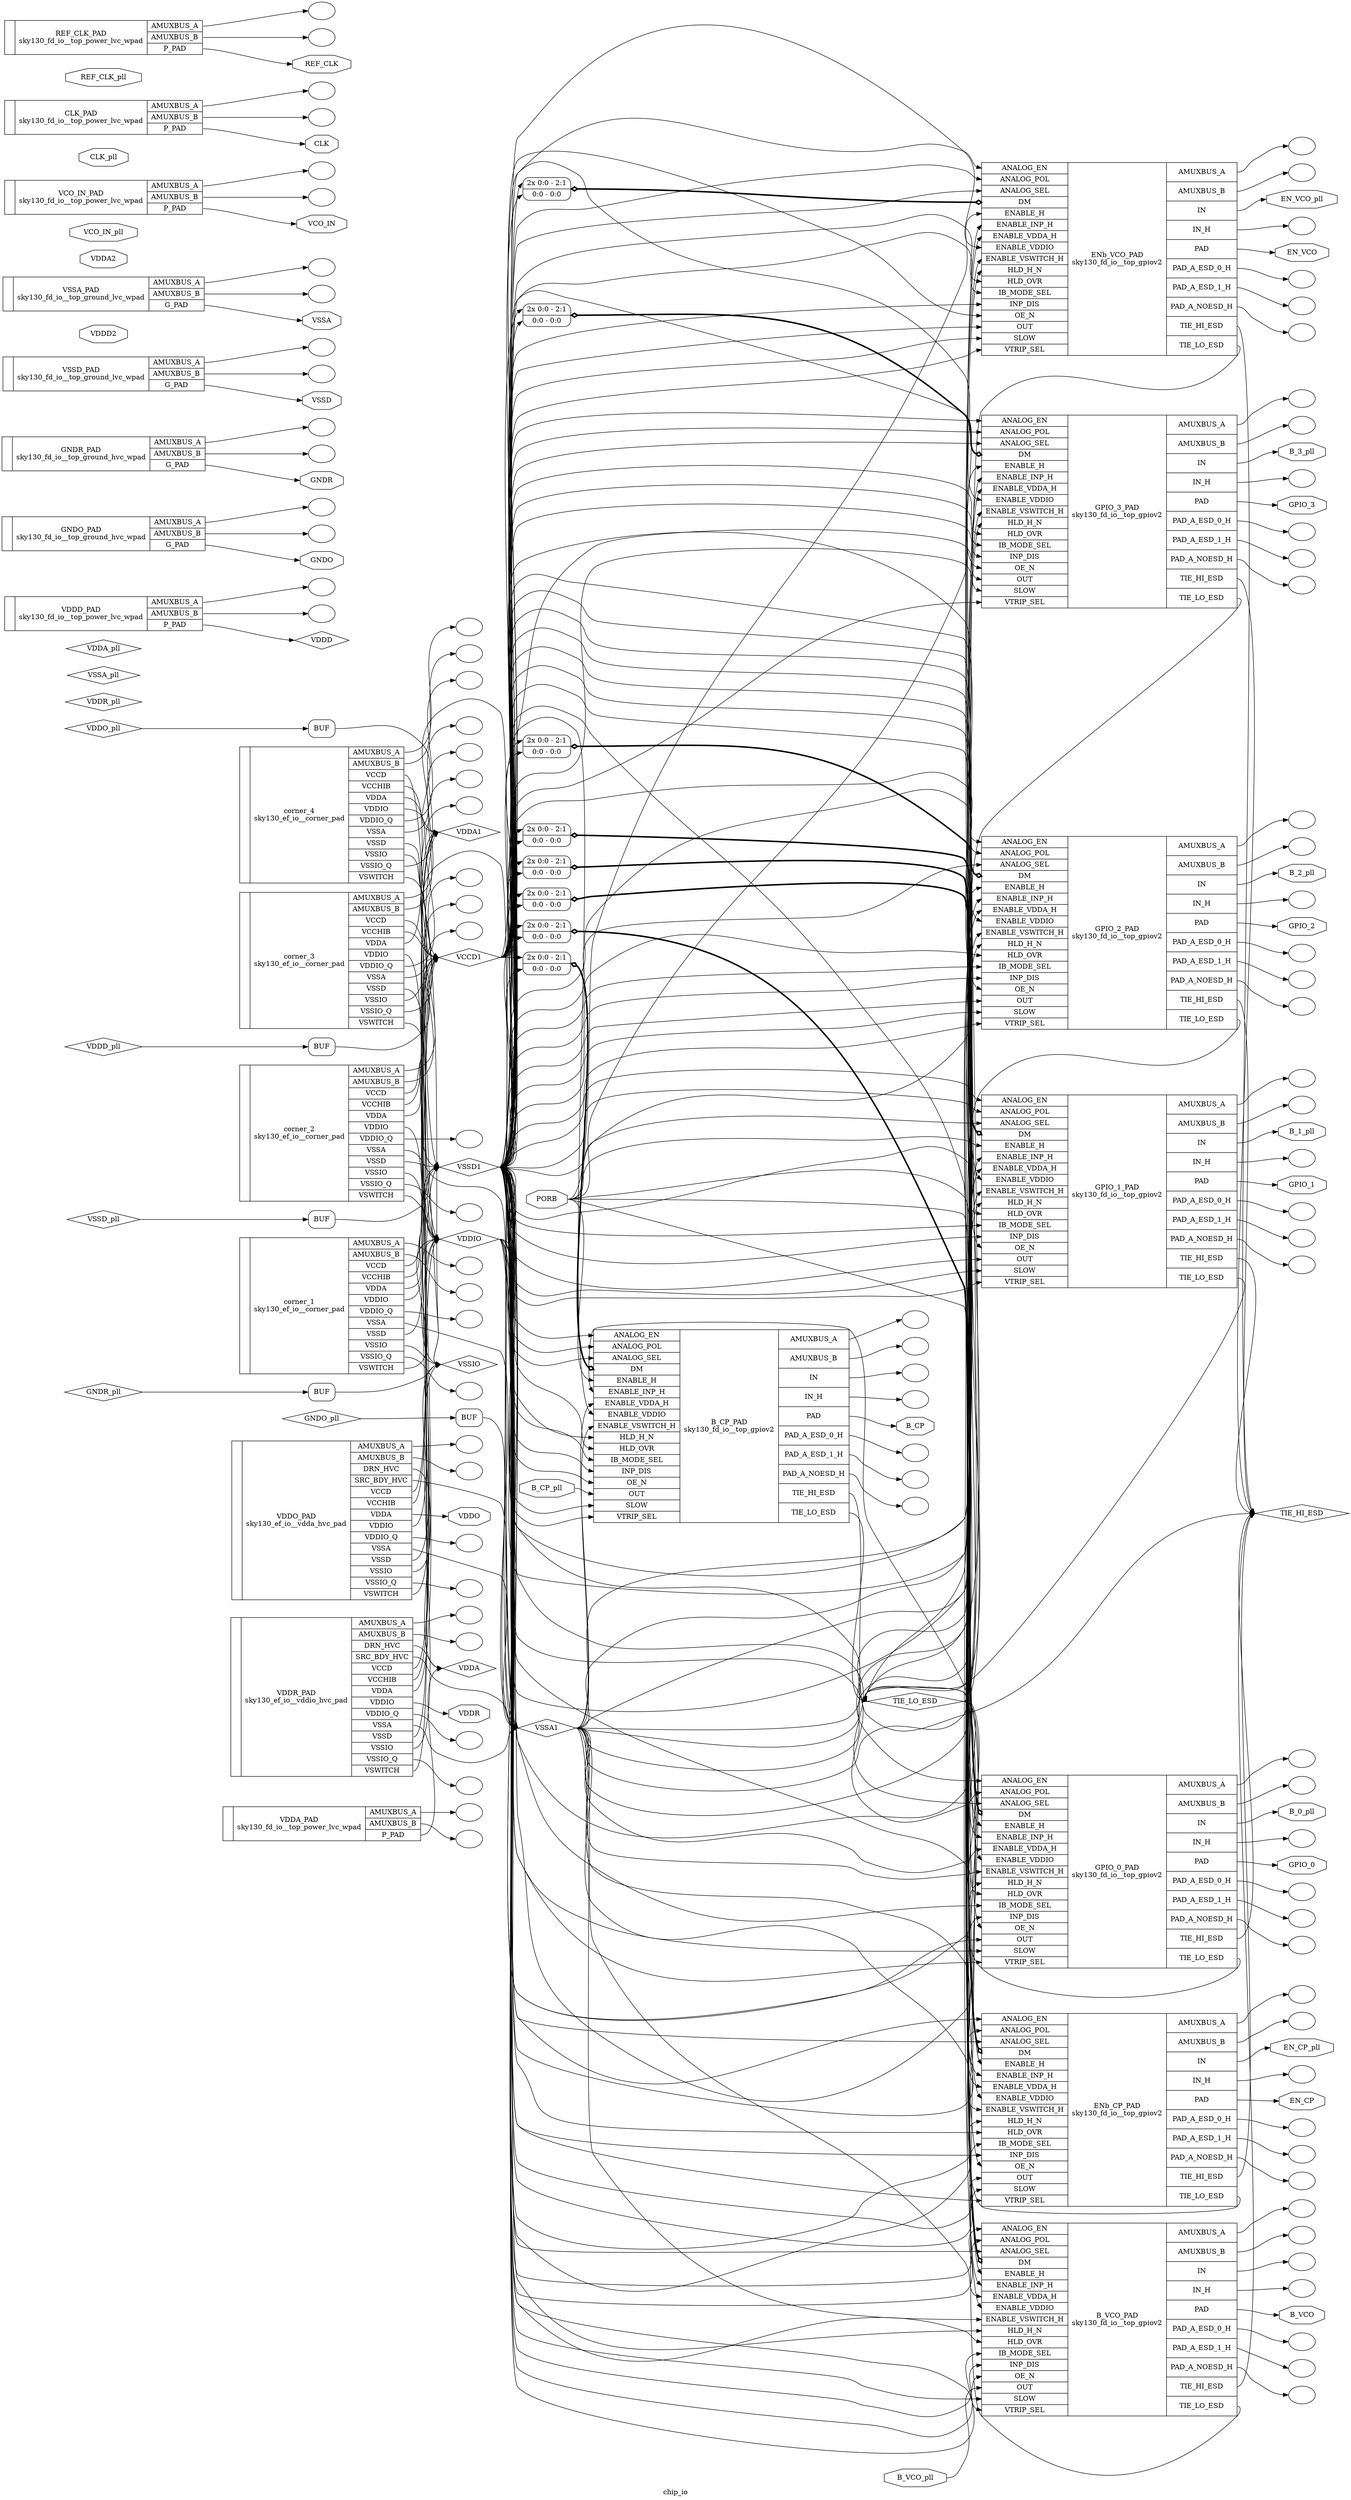 digraph "chip_io" {
label="chip_io";
rankdir="LR";
remincross=true;
n1 [ shape=diamond, label="GNDO_pll", color="black", fontcolor="black" ];
n2 [ shape=diamond, label="VDDO_pll", color="black", fontcolor="black" ];
n3 [ shape=diamond, label="GNDR_pll", color="black", fontcolor="black" ];
n4 [ shape=diamond, label="VDDR_pll", color="black", fontcolor="black" ];
n5 [ shape=diamond, label="VDDD_pll", color="black", fontcolor="black" ];
n6 [ shape=diamond, label="VSSD_pll", color="black", fontcolor="black" ];
n7 [ shape=diamond, label="VSSA_pll", color="black", fontcolor="black" ];
n8 [ shape=diamond, label="VDDA_pll", color="black", fontcolor="black" ];
n9 [ shape=diamond, label="VSSD1", color="black", fontcolor="black" ];
n10 [ shape=diamond, label="VCCD1", color="black", fontcolor="black" ];
n11 [ shape=diamond, label="VSSA1", color="black", fontcolor="black" ];
n12 [ shape=diamond, label="VDDA1", color="black", fontcolor="black" ];
n13 [ shape=diamond, label="VSSIO", color="black", fontcolor="black" ];
n14 [ shape=diamond, label="VDDIO", color="black", fontcolor="black" ];
n15 [ shape=diamond, label="VDDD", color="black", fontcolor="black" ];
n16 [ shape=diamond, label="VDDA", color="black", fontcolor="black" ];
n17 [ shape=diamond, label="TIE_LO_ESD", color="black", fontcolor="black" ];
n18 [ shape=diamond, label="TIE_HI_ESD", color="black", fontcolor="black" ];
n19 [ shape=octagon, label="PORB", color="black", fontcolor="black" ];
n20 [ shape=octagon, label="GNDO", color="black", fontcolor="black" ];
n21 [ shape=octagon, label="VDDO", color="black", fontcolor="black" ];
n22 [ shape=octagon, label="GNDR", color="black", fontcolor="black" ];
n23 [ shape=octagon, label="VDDR", color="black", fontcolor="black" ];
n24 [ shape=octagon, label="VSSD", color="black", fontcolor="black" ];
n25 [ shape=octagon, label="VDDD2", color="black", fontcolor="black" ];
n26 [ shape=octagon, label="VSSA", color="black", fontcolor="black" ];
n27 [ shape=octagon, label="VDDA2", color="black", fontcolor="black" ];
n28 [ shape=octagon, label="B_VCO_pll", color="black", fontcolor="black" ];
n29 [ shape=octagon, label="B_VCO", color="black", fontcolor="black" ];
n30 [ shape=octagon, label="B_CP_pll", color="black", fontcolor="black" ];
n31 [ shape=octagon, label="B_CP", color="black", fontcolor="black" ];
n32 [ shape=octagon, label="EN_VCO_pll", color="black", fontcolor="black" ];
n33 [ shape=octagon, label="EN_VCO", color="black", fontcolor="black" ];
n34 [ shape=octagon, label="EN_CP_pll", color="black", fontcolor="black" ];
n35 [ shape=octagon, label="EN_CP", color="black", fontcolor="black" ];
n36 [ shape=octagon, label="VCO_IN_pll", color="black", fontcolor="black" ];
n37 [ shape=octagon, label="VCO_IN", color="black", fontcolor="black" ];
n38 [ shape=octagon, label="CLK_pll", color="black", fontcolor="black" ];
n39 [ shape=octagon, label="CLK", color="black", fontcolor="black" ];
n40 [ shape=octagon, label="REF_CLK_pll", color="black", fontcolor="black" ];
n41 [ shape=octagon, label="REF_CLK", color="black", fontcolor="black" ];
n42 [ shape=octagon, label="B_3_pll", color="black", fontcolor="black" ];
n43 [ shape=octagon, label="B_2_pll", color="black", fontcolor="black" ];
n44 [ shape=octagon, label="B_1_pll", color="black", fontcolor="black" ];
n45 [ shape=octagon, label="B_0_pll", color="black", fontcolor="black" ];
n46 [ shape=octagon, label="GPIO_3", color="black", fontcolor="black" ];
n47 [ shape=octagon, label="GPIO_2", color="black", fontcolor="black" ];
n48 [ shape=octagon, label="GPIO_1", color="black", fontcolor="black" ];
n49 [ shape=octagon, label="GPIO_0", color="black", fontcolor="black" ];
v0 [ label="" ];
v1 [ label="" ];
v2 [ label="" ];
v3 [ label="" ];
c57 [ shape=record, label="{{}|corner_4\nsky130_ef_io__corner_pad|{<p50> AMUXBUS_A|<p51> AMUXBUS_B|<p52> VCCD|<p53> VCCHIB|<p16> VDDA|<p14> VDDIO|<p54> VDDIO_Q|<p26> VSSA|<p24> VSSD|<p13> VSSIO|<p55> VSSIO_Q|<p56> VSWITCH}}" ];
v4 [ label="" ];
v5 [ label="" ];
v6 [ label="" ];
v7 [ label="" ];
c58 [ shape=record, label="{{}|corner_3\nsky130_ef_io__corner_pad|{<p50> AMUXBUS_A|<p51> AMUXBUS_B|<p52> VCCD|<p53> VCCHIB|<p16> VDDA|<p14> VDDIO|<p54> VDDIO_Q|<p26> VSSA|<p24> VSSD|<p13> VSSIO|<p55> VSSIO_Q|<p56> VSWITCH}}" ];
v8 [ label="" ];
v9 [ label="" ];
v10 [ label="" ];
v11 [ label="" ];
c59 [ shape=record, label="{{}|corner_2\nsky130_ef_io__corner_pad|{<p50> AMUXBUS_A|<p51> AMUXBUS_B|<p52> VCCD|<p53> VCCHIB|<p16> VDDA|<p14> VDDIO|<p54> VDDIO_Q|<p26> VSSA|<p24> VSSD|<p13> VSSIO|<p55> VSSIO_Q|<p56> VSWITCH}}" ];
v12 [ label="" ];
v13 [ label="" ];
v14 [ label="" ];
v15 [ label="" ];
c60 [ shape=record, label="{{}|corner_1\nsky130_ef_io__corner_pad|{<p50> AMUXBUS_A|<p51> AMUXBUS_B|<p52> VCCD|<p53> VCCHIB|<p16> VDDA|<p14> VDDIO|<p54> VDDIO_Q|<p26> VSSA|<p24> VSSD|<p13> VSSIO|<p55> VSSIO_Q|<p56> VSWITCH}}" ];
v16 [ label="" ];
v17 [ label="" ];
c62 [ shape=record, label="{{}|GNDO_PAD\nsky130_fd_io__top_ground_hvc_wpad|{<p50> AMUXBUS_A|<p51> AMUXBUS_B|<p61> G_PAD}}" ];
v18 [ label="" ];
v19 [ label="" ];
v20 [ label="" ];
v21 [ label="" ];
c65 [ shape=record, label="{{}|VDDO_PAD\nsky130_ef_io__vdda_hvc_pad|{<p50> AMUXBUS_A|<p51> AMUXBUS_B|<p63> DRN_HVC|<p64> SRC_BDY_HVC|<p52> VCCD|<p53> VCCHIB|<p16> VDDA|<p14> VDDIO|<p54> VDDIO_Q|<p26> VSSA|<p24> VSSD|<p13> VSSIO|<p55> VSSIO_Q|<p56> VSWITCH}}" ];
v22 [ label="" ];
v23 [ label="" ];
c66 [ shape=record, label="{{}|GNDR_PAD\nsky130_fd_io__top_ground_hvc_wpad|{<p50> AMUXBUS_A|<p51> AMUXBUS_B|<p61> G_PAD}}" ];
v24 [ label="" ];
v25 [ label="" ];
v26 [ label="" ];
v27 [ label="" ];
c67 [ shape=record, label="{{}|VDDR_PAD\nsky130_ef_io__vddio_hvc_pad|{<p50> AMUXBUS_A|<p51> AMUXBUS_B|<p63> DRN_HVC|<p64> SRC_BDY_HVC|<p52> VCCD|<p53> VCCHIB|<p16> VDDA|<p14> VDDIO|<p54> VDDIO_Q|<p26> VSSA|<p24> VSSD|<p13> VSSIO|<p55> VSSIO_Q|<p56> VSWITCH}}" ];
v28 [ label="" ];
v29 [ label="" ];
c69 [ shape=record, label="{{}|VDDD_PAD\nsky130_fd_io__top_power_lvc_wpad|{<p50> AMUXBUS_A|<p51> AMUXBUS_B|<p68> P_PAD}}" ];
v30 [ label="" ];
v31 [ label="" ];
c70 [ shape=record, label="{{}|VSSD_PAD\nsky130_fd_io__top_ground_lvc_wpad|{<p50> AMUXBUS_A|<p51> AMUXBUS_B|<p61> G_PAD}}" ];
v32 [ label="" ];
v33 [ label="" ];
c71 [ shape=record, label="{{}|VSSA_PAD\nsky130_fd_io__top_ground_lvc_wpad|{<p50> AMUXBUS_A|<p51> AMUXBUS_B|<p61> G_PAD}}" ];
v34 [ label="" ];
v35 [ label="" ];
c72 [ shape=record, label="{{}|VDDA_PAD\nsky130_fd_io__top_power_lvc_wpad|{<p50> AMUXBUS_A|<p51> AMUXBUS_B|<p68> P_PAD}}" ];
v36 [ label="" ];
v37 [ label="" ];
c73 [ shape=record, label="{{}|CLK_PAD\nsky130_fd_io__top_power_lvc_wpad|{<p50> AMUXBUS_A|<p51> AMUXBUS_B|<p68> P_PAD}}" ];
v38 [ label="" ];
v39 [ label="" ];
c74 [ shape=record, label="{{}|REF_CLK_PAD\nsky130_fd_io__top_power_lvc_wpad|{<p50> AMUXBUS_A|<p51> AMUXBUS_B|<p68> P_PAD}}" ];
v40 [ label="" ];
v41 [ label="" ];
c75 [ shape=record, label="{{}|VCO_IN_PAD\nsky130_fd_io__top_power_lvc_wpad|{<p50> AMUXBUS_A|<p51> AMUXBUS_B|<p68> P_PAD}}" ];
v42 [ label="" ];
v43 [ label="" ];
v44 [ label="" ];
v46 [ label="" ];
v47 [ label="" ];
v48 [ label="" ];
v49 [ label="" ];
c99 [ shape=record, label="{{<p76> ANALOG_EN|<p77> ANALOG_POL|<p78> ANALOG_SEL|<p79> DM|<p80> ENABLE_H|<p81> ENABLE_INP_H|<p82> ENABLE_VDDA_H|<p83> ENABLE_VDDIO|<p84> ENABLE_VSWITCH_H|<p85> HLD_H_N|<p86> HLD_OVR|<p87> IB_MODE_SEL|<p88> INP_DIS|<p89> OE_N|<p90> OUT|<p91> SLOW|<p92> VTRIP_SEL}|B_CP_PAD\nsky130_fd_io__top_gpiov2|{<p50> AMUXBUS_A|<p51> AMUXBUS_B|<p93> IN|<p94> IN_H|<p95> PAD|<p96> PAD_A_ESD_0_H|<p97> PAD_A_ESD_1_H|<p98> PAD_A_NOESD_H|<p18> TIE_HI_ESD|<p17> TIE_LO_ESD}}" ];
x45 [ shape=record, style=rounded, label="<s2> 2x 0:0 - 2:1 |<s0> 0:0 - 0:0 " ];
x45:e -> c99:p79:w [arrowhead=odiamond, arrowtail=odiamond, dir=both, color="black", style="setlinewidth(3)", label=""];
v50 [ label="" ];
v51 [ label="" ];
v52 [ label="" ];
v54 [ label="" ];
v55 [ label="" ];
v56 [ label="" ];
v57 [ label="" ];
c100 [ shape=record, label="{{<p76> ANALOG_EN|<p77> ANALOG_POL|<p78> ANALOG_SEL|<p79> DM|<p80> ENABLE_H|<p81> ENABLE_INP_H|<p82> ENABLE_VDDA_H|<p83> ENABLE_VDDIO|<p84> ENABLE_VSWITCH_H|<p85> HLD_H_N|<p86> HLD_OVR|<p87> IB_MODE_SEL|<p88> INP_DIS|<p89> OE_N|<p90> OUT|<p91> SLOW|<p92> VTRIP_SEL}|B_VCO_PAD\nsky130_fd_io__top_gpiov2|{<p50> AMUXBUS_A|<p51> AMUXBUS_B|<p93> IN|<p94> IN_H|<p95> PAD|<p96> PAD_A_ESD_0_H|<p97> PAD_A_ESD_1_H|<p98> PAD_A_NOESD_H|<p18> TIE_HI_ESD|<p17> TIE_LO_ESD}}" ];
x53 [ shape=record, style=rounded, label="<s2> 2x 0:0 - 2:1 |<s0> 0:0 - 0:0 " ];
x53:e -> c100:p79:w [arrowhead=odiamond, arrowtail=odiamond, dir=both, color="black", style="setlinewidth(3)", label=""];
v58 [ label="" ];
v59 [ label="" ];
v61 [ label="" ];
v62 [ label="" ];
v63 [ label="" ];
v64 [ label="" ];
c101 [ shape=record, label="{{<p76> ANALOG_EN|<p77> ANALOG_POL|<p78> ANALOG_SEL|<p79> DM|<p80> ENABLE_H|<p81> ENABLE_INP_H|<p82> ENABLE_VDDA_H|<p83> ENABLE_VDDIO|<p84> ENABLE_VSWITCH_H|<p85> HLD_H_N|<p86> HLD_OVR|<p87> IB_MODE_SEL|<p88> INP_DIS|<p89> OE_N|<p90> OUT|<p91> SLOW|<p92> VTRIP_SEL}|ENb_CP_PAD\nsky130_fd_io__top_gpiov2|{<p50> AMUXBUS_A|<p51> AMUXBUS_B|<p93> IN|<p94> IN_H|<p95> PAD|<p96> PAD_A_ESD_0_H|<p97> PAD_A_ESD_1_H|<p98> PAD_A_NOESD_H|<p18> TIE_HI_ESD|<p17> TIE_LO_ESD}}" ];
x60 [ shape=record, style=rounded, label="<s2> 2x 0:0 - 2:1 |<s0> 0:0 - 0:0 " ];
x60:e -> c101:p79:w [arrowhead=odiamond, arrowtail=odiamond, dir=both, color="black", style="setlinewidth(3)", label=""];
v65 [ label="" ];
v66 [ label="" ];
v68 [ label="" ];
v69 [ label="" ];
v70 [ label="" ];
v71 [ label="" ];
c102 [ shape=record, label="{{<p76> ANALOG_EN|<p77> ANALOG_POL|<p78> ANALOG_SEL|<p79> DM|<p80> ENABLE_H|<p81> ENABLE_INP_H|<p82> ENABLE_VDDA_H|<p83> ENABLE_VDDIO|<p84> ENABLE_VSWITCH_H|<p85> HLD_H_N|<p86> HLD_OVR|<p87> IB_MODE_SEL|<p88> INP_DIS|<p89> OE_N|<p90> OUT|<p91> SLOW|<p92> VTRIP_SEL}|ENb_VCO_PAD\nsky130_fd_io__top_gpiov2|{<p50> AMUXBUS_A|<p51> AMUXBUS_B|<p93> IN|<p94> IN_H|<p95> PAD|<p96> PAD_A_ESD_0_H|<p97> PAD_A_ESD_1_H|<p98> PAD_A_NOESD_H|<p18> TIE_HI_ESD|<p17> TIE_LO_ESD}}" ];
x67 [ shape=record, style=rounded, label="<s2> 2x 0:0 - 2:1 |<s0> 0:0 - 0:0 " ];
x67:e -> c102:p79:w [arrowhead=odiamond, arrowtail=odiamond, dir=both, color="black", style="setlinewidth(3)", label=""];
v72 [ label="" ];
v73 [ label="" ];
v75 [ label="" ];
v76 [ label="" ];
v77 [ label="" ];
v78 [ label="" ];
c103 [ shape=record, label="{{<p76> ANALOG_EN|<p77> ANALOG_POL|<p78> ANALOG_SEL|<p79> DM|<p80> ENABLE_H|<p81> ENABLE_INP_H|<p82> ENABLE_VDDA_H|<p83> ENABLE_VDDIO|<p84> ENABLE_VSWITCH_H|<p85> HLD_H_N|<p86> HLD_OVR|<p87> IB_MODE_SEL|<p88> INP_DIS|<p89> OE_N|<p90> OUT|<p91> SLOW|<p92> VTRIP_SEL}|GPIO_3_PAD\nsky130_fd_io__top_gpiov2|{<p50> AMUXBUS_A|<p51> AMUXBUS_B|<p93> IN|<p94> IN_H|<p95> PAD|<p96> PAD_A_ESD_0_H|<p97> PAD_A_ESD_1_H|<p98> PAD_A_NOESD_H|<p18> TIE_HI_ESD|<p17> TIE_LO_ESD}}" ];
x74 [ shape=record, style=rounded, label="<s2> 2x 0:0 - 2:1 |<s0> 0:0 - 0:0 " ];
x74:e -> c103:p79:w [arrowhead=odiamond, arrowtail=odiamond, dir=both, color="black", style="setlinewidth(3)", label=""];
v79 [ label="" ];
v80 [ label="" ];
v82 [ label="" ];
v83 [ label="" ];
v84 [ label="" ];
v85 [ label="" ];
c104 [ shape=record, label="{{<p76> ANALOG_EN|<p77> ANALOG_POL|<p78> ANALOG_SEL|<p79> DM|<p80> ENABLE_H|<p81> ENABLE_INP_H|<p82> ENABLE_VDDA_H|<p83> ENABLE_VDDIO|<p84> ENABLE_VSWITCH_H|<p85> HLD_H_N|<p86> HLD_OVR|<p87> IB_MODE_SEL|<p88> INP_DIS|<p89> OE_N|<p90> OUT|<p91> SLOW|<p92> VTRIP_SEL}|GPIO_2_PAD\nsky130_fd_io__top_gpiov2|{<p50> AMUXBUS_A|<p51> AMUXBUS_B|<p93> IN|<p94> IN_H|<p95> PAD|<p96> PAD_A_ESD_0_H|<p97> PAD_A_ESD_1_H|<p98> PAD_A_NOESD_H|<p18> TIE_HI_ESD|<p17> TIE_LO_ESD}}" ];
x81 [ shape=record, style=rounded, label="<s2> 2x 0:0 - 2:1 |<s0> 0:0 - 0:0 " ];
x81:e -> c104:p79:w [arrowhead=odiamond, arrowtail=odiamond, dir=both, color="black", style="setlinewidth(3)", label=""];
v86 [ label="" ];
v87 [ label="" ];
v89 [ label="" ];
v90 [ label="" ];
v91 [ label="" ];
v92 [ label="" ];
c105 [ shape=record, label="{{<p76> ANALOG_EN|<p77> ANALOG_POL|<p78> ANALOG_SEL|<p79> DM|<p80> ENABLE_H|<p81> ENABLE_INP_H|<p82> ENABLE_VDDA_H|<p83> ENABLE_VDDIO|<p84> ENABLE_VSWITCH_H|<p85> HLD_H_N|<p86> HLD_OVR|<p87> IB_MODE_SEL|<p88> INP_DIS|<p89> OE_N|<p90> OUT|<p91> SLOW|<p92> VTRIP_SEL}|GPIO_1_PAD\nsky130_fd_io__top_gpiov2|{<p50> AMUXBUS_A|<p51> AMUXBUS_B|<p93> IN|<p94> IN_H|<p95> PAD|<p96> PAD_A_ESD_0_H|<p97> PAD_A_ESD_1_H|<p98> PAD_A_NOESD_H|<p18> TIE_HI_ESD|<p17> TIE_LO_ESD}}" ];
x88 [ shape=record, style=rounded, label="<s2> 2x 0:0 - 2:1 |<s0> 0:0 - 0:0 " ];
x88:e -> c105:p79:w [arrowhead=odiamond, arrowtail=odiamond, dir=both, color="black", style="setlinewidth(3)", label=""];
v93 [ label="" ];
v94 [ label="" ];
v96 [ label="" ];
v97 [ label="" ];
v98 [ label="" ];
v99 [ label="" ];
c106 [ shape=record, label="{{<p76> ANALOG_EN|<p77> ANALOG_POL|<p78> ANALOG_SEL|<p79> DM|<p80> ENABLE_H|<p81> ENABLE_INP_H|<p82> ENABLE_VDDA_H|<p83> ENABLE_VDDIO|<p84> ENABLE_VSWITCH_H|<p85> HLD_H_N|<p86> HLD_OVR|<p87> IB_MODE_SEL|<p88> INP_DIS|<p89> OE_N|<p90> OUT|<p91> SLOW|<p92> VTRIP_SEL}|GPIO_0_PAD\nsky130_fd_io__top_gpiov2|{<p50> AMUXBUS_A|<p51> AMUXBUS_B|<p93> IN|<p94> IN_H|<p95> PAD|<p96> PAD_A_ESD_0_H|<p97> PAD_A_ESD_1_H|<p98> PAD_A_NOESD_H|<p18> TIE_HI_ESD|<p17> TIE_LO_ESD}}" ];
x95 [ shape=record, style=rounded, label="<s2> 2x 0:0 - 2:1 |<s0> 0:0 - 0:0 " ];
x95:e -> c106:p79:w [arrowhead=odiamond, arrowtail=odiamond, dir=both, color="black", style="setlinewidth(3)", label=""];
x100 [shape=box, style=rounded, label="BUF"];
x101 [shape=box, style=rounded, label="BUF"];
x102 [shape=box, style=rounded, label="BUF"];
x103 [shape=box, style=rounded, label="BUF"];
x104 [shape=box, style=rounded, label="BUF"];
n1:e -> x102:w:w [color="black", label=""];
c57:p52:e -> n10:w [color="black", label=""];
c57:p53:e -> n10:w [color="black", label=""];
c58:p52:e -> n10:w [color="black", label=""];
c58:p53:e -> n10:w [color="black", label=""];
c59:p52:e -> n10:w [color="black", label=""];
c59:p53:e -> n10:w [color="black", label=""];
c60:p52:e -> n10:w [color="black", label=""];
c60:p53:e -> n10:w [color="black", label=""];
c65:p52:e -> n10:w [color="black", label=""];
c65:p53:e -> n10:w [color="black", label=""];
c67:p52:e -> n10:w [color="black", label=""];
c67:p53:e -> n10:w [color="black", label=""];
x103:e:e -> n10:w [color="black", label=""];
n10:e -> c100:p83:w [color="black", label=""];
n10:e -> c101:p83:w [color="black", label=""];
n10:e -> c101:p89:w [color="black", label=""];
n10:e -> c102:p83:w [color="black", label=""];
n10:e -> c102:p89:w [color="black", label=""];
n10:e -> c103:p83:w [color="black", label=""];
n10:e -> c103:p89:w [color="black", label=""];
n10:e -> c104:p83:w [color="black", label=""];
n10:e -> c104:p89:w [color="black", label=""];
n10:e -> c105:p83:w [color="black", label=""];
n10:e -> c105:p89:w [color="black", label=""];
n10:e -> c106:p83:w [color="black", label=""];
n10:e -> c106:p89:w [color="black", label=""];
n10:e -> c99:p83:w [color="black", label=""];
n10:e -> x45:s2:w [color="black", label=""];
n10:e -> x53:s2:w [color="black", label=""];
n10:e -> x60:s0:w [color="black", label=""];
n10:e -> x67:s0:w [color="black", label=""];
n10:e -> x74:s0:w [color="black", label=""];
n10:e -> x81:s0:w [color="black", label=""];
n10:e -> x88:s0:w [color="black", label=""];
n10:e -> x95:s0:w [color="black", label=""];
c57:p26:e -> n11:w [color="black", label=""];
c58:p26:e -> n11:w [color="black", label=""];
c59:p26:e -> n11:w [color="black", label=""];
c60:p26:e -> n11:w [color="black", label=""];
c65:p26:e -> n11:w [color="black", label=""];
c65:p64:e -> n11:w [color="black", label=""];
c67:p26:e -> n11:w [color="black", label=""];
c67:p64:e -> n11:w [color="black", label=""];
x102:e:e -> n11:w [color="black", label=""];
n11:e -> c100:p82:w [color="black", label=""];
n11:e -> c100:p84:w [color="black", label=""];
n11:e -> c101:p82:w [color="black", label=""];
n11:e -> c101:p84:w [color="black", label=""];
n11:e -> c102:p82:w [color="black", label=""];
n11:e -> c102:p84:w [color="black", label=""];
n11:e -> c103:p82:w [color="black", label=""];
n11:e -> c103:p84:w [color="black", label=""];
n11:e -> c104:p82:w [color="black", label=""];
n11:e -> c104:p84:w [color="black", label=""];
n11:e -> c105:p82:w [color="black", label=""];
n11:e -> c105:p84:w [color="black", label=""];
n11:e -> c106:p82:w [color="black", label=""];
n11:e -> c106:p84:w [color="black", label=""];
n11:e -> c99:p82:w [color="black", label=""];
n11:e -> c99:p84:w [color="black", label=""];
c57:p16:e -> n12:w [color="black", label=""];
c58:p16:e -> n12:w [color="black", label=""];
c59:p16:e -> n12:w [color="black", label=""];
c60:p16:e -> n12:w [color="black", label=""];
c67:p16:e -> n12:w [color="black", label=""];
x101:e:e -> n12:w [color="black", label=""];
c57:p13:e -> n13:w [color="black", label=""];
c58:p13:e -> n13:w [color="black", label=""];
c59:p13:e -> n13:w [color="black", label=""];
c60:p13:e -> n13:w [color="black", label=""];
c65:p13:e -> n13:w [color="black", label=""];
c67:p13:e -> n13:w [color="black", label=""];
x100:e:e -> n13:w [color="black", label=""];
c57:p14:e -> n14:w [color="black", label=""];
c57:p56:e -> n14:w [color="black", label=""];
c58:p14:e -> n14:w [color="black", label=""];
c58:p56:e -> n14:w [color="black", label=""];
c59:p14:e -> n14:w [color="black", label=""];
c59:p56:e -> n14:w [color="black", label=""];
c60:p14:e -> n14:w [color="black", label=""];
c60:p56:e -> n14:w [color="black", label=""];
c65:p14:e -> n14:w [color="black", label=""];
c65:p56:e -> n14:w [color="black", label=""];
c67:p56:e -> n14:w [color="black", label=""];
n14:e -> c100:p85:w [color="black", label=""];
n14:e -> c101:p85:w [color="black", label=""];
n14:e -> c102:p85:w [color="black", label=""];
n14:e -> c103:p85:w [color="black", label=""];
n14:e -> c104:p85:w [color="black", label=""];
n14:e -> c105:p85:w [color="black", label=""];
n14:e -> c106:p85:w [color="black", label=""];
n14:e -> c99:p85:w [color="black", label=""];
c69:p68:e -> n15:w [color="black", label=""];
c65:p63:e -> n16:w [color="black", label=""];
c67:p63:e -> n16:w [color="black", label=""];
c72:p68:e -> n16:w [color="black", label=""];
c100:p17:e -> n17:w [color="black", label=""];
c101:p17:e -> n17:w [color="black", label=""];
c102:p17:e -> n17:w [color="black", label=""];
c103:p17:e -> n17:w [color="black", label=""];
c104:p17:e -> n17:w [color="black", label=""];
c105:p17:e -> n17:w [color="black", label=""];
c106:p17:e -> n17:w [color="black", label=""];
c99:p17:e -> n17:w [color="black", label=""];
n17:e -> c100:p81:w [color="black", label=""];
n17:e -> c101:p81:w [color="black", label=""];
n17:e -> c102:p81:w [color="black", label=""];
n17:e -> c103:p81:w [color="black", label=""];
n17:e -> c104:p81:w [color="black", label=""];
n17:e -> c105:p81:w [color="black", label=""];
n17:e -> c106:p81:w [color="black", label=""];
n17:e -> c99:p81:w [color="black", label=""];
c100:p18:e -> n18:w [color="black", label=""];
c101:p18:e -> n18:w [color="black", label=""];
c102:p18:e -> n18:w [color="black", label=""];
c103:p18:e -> n18:w [color="black", label=""];
c104:p18:e -> n18:w [color="black", label=""];
c105:p18:e -> n18:w [color="black", label=""];
c106:p18:e -> n18:w [color="black", label=""];
c99:p18:e -> n18:w [color="black", label=""];
n19:e -> c100:p80:w [color="black", label=""];
n19:e -> c101:p80:w [color="black", label=""];
n19:e -> c102:p80:w [color="black", label=""];
n19:e -> c103:p80:w [color="black", label=""];
n19:e -> c104:p80:w [color="black", label=""];
n19:e -> c105:p80:w [color="black", label=""];
n19:e -> c106:p80:w [color="black", label=""];
n19:e -> c99:p80:w [color="black", label=""];
n2:e -> x101:w:w [color="black", label=""];
c62:p61:e -> n20:w [color="black", label=""];
c65:p16:e -> n21:w [color="black", label=""];
c66:p61:e -> n22:w [color="black", label=""];
c67:p14:e -> n23:w [color="black", label=""];
c70:p61:e -> n24:w [color="black", label=""];
c71:p61:e -> n26:w [color="black", label=""];
n28:e -> c100:p90:w [color="black", label=""];
c100:p95:e -> n29:w [color="black", label=""];
n3:e -> x100:w:w [color="black", label=""];
n30:e -> c99:p90:w [color="black", label=""];
c99:p95:e -> n31:w [color="black", label=""];
c102:p93:e -> n32:w [color="black", label=""];
c102:p95:e -> n33:w [color="black", label=""];
c101:p93:e -> n34:w [color="black", label=""];
c101:p95:e -> n35:w [color="black", label=""];
c75:p68:e -> n37:w [color="black", label=""];
c73:p68:e -> n39:w [color="black", label=""];
c74:p68:e -> n41:w [color="black", label=""];
c103:p93:e -> n42:w [color="black", label=""];
c104:p93:e -> n43:w [color="black", label=""];
c105:p93:e -> n44:w [color="black", label=""];
c106:p93:e -> n45:w [color="black", label=""];
c103:p95:e -> n46:w [color="black", label=""];
c104:p95:e -> n47:w [color="black", label=""];
c105:p95:e -> n48:w [color="black", label=""];
c106:p95:e -> n49:w [color="black", label=""];
n5:e -> x103:w:w [color="black", label=""];
n6:e -> x104:w:w [color="black", label=""];
c57:p24:e -> n9:w [color="black", label=""];
c58:p24:e -> n9:w [color="black", label=""];
c59:p24:e -> n9:w [color="black", label=""];
c60:p24:e -> n9:w [color="black", label=""];
c65:p24:e -> n9:w [color="black", label=""];
c67:p24:e -> n9:w [color="black", label=""];
x104:e:e -> n9:w [color="black", label=""];
n9:e -> c100:p76:w [color="black", label=""];
n9:e -> c100:p77:w [color="black", label=""];
n9:e -> c100:p78:w [color="black", label=""];
n9:e -> c100:p86:w [color="black", label=""];
n9:e -> c100:p87:w [color="black", label=""];
n9:e -> c100:p88:w [color="black", label=""];
n9:e -> c100:p89:w [color="black", label=""];
n9:e -> c100:p91:w [color="black", label=""];
n9:e -> c100:p92:w [color="black", label=""];
n9:e -> c101:p76:w [color="black", label=""];
n9:e -> c101:p77:w [color="black", label=""];
n9:e -> c101:p78:w [color="black", label=""];
n9:e -> c101:p86:w [color="black", label=""];
n9:e -> c101:p87:w [color="black", label=""];
n9:e -> c101:p88:w [color="black", label=""];
n9:e -> c101:p90:w [color="black", label=""];
n9:e -> c101:p91:w [color="black", label=""];
n9:e -> c101:p92:w [color="black", label=""];
n9:e -> c102:p76:w [color="black", label=""];
n9:e -> c102:p77:w [color="black", label=""];
n9:e -> c102:p78:w [color="black", label=""];
n9:e -> c102:p86:w [color="black", label=""];
n9:e -> c102:p87:w [color="black", label=""];
n9:e -> c102:p88:w [color="black", label=""];
n9:e -> c102:p90:w [color="black", label=""];
n9:e -> c102:p91:w [color="black", label=""];
n9:e -> c102:p92:w [color="black", label=""];
n9:e -> c103:p76:w [color="black", label=""];
n9:e -> c103:p77:w [color="black", label=""];
n9:e -> c103:p78:w [color="black", label=""];
n9:e -> c103:p86:w [color="black", label=""];
n9:e -> c103:p87:w [color="black", label=""];
n9:e -> c103:p88:w [color="black", label=""];
n9:e -> c103:p90:w [color="black", label=""];
n9:e -> c103:p91:w [color="black", label=""];
n9:e -> c103:p92:w [color="black", label=""];
n9:e -> c104:p76:w [color="black", label=""];
n9:e -> c104:p77:w [color="black", label=""];
n9:e -> c104:p78:w [color="black", label=""];
n9:e -> c104:p86:w [color="black", label=""];
n9:e -> c104:p87:w [color="black", label=""];
n9:e -> c104:p88:w [color="black", label=""];
n9:e -> c104:p90:w [color="black", label=""];
n9:e -> c104:p91:w [color="black", label=""];
n9:e -> c104:p92:w [color="black", label=""];
n9:e -> c105:p76:w [color="black", label=""];
n9:e -> c105:p77:w [color="black", label=""];
n9:e -> c105:p78:w [color="black", label=""];
n9:e -> c105:p86:w [color="black", label=""];
n9:e -> c105:p87:w [color="black", label=""];
n9:e -> c105:p88:w [color="black", label=""];
n9:e -> c105:p90:w [color="black", label=""];
n9:e -> c105:p91:w [color="black", label=""];
n9:e -> c105:p92:w [color="black", label=""];
n9:e -> c106:p76:w [color="black", label=""];
n9:e -> c106:p77:w [color="black", label=""];
n9:e -> c106:p78:w [color="black", label=""];
n9:e -> c106:p86:w [color="black", label=""];
n9:e -> c106:p87:w [color="black", label=""];
n9:e -> c106:p88:w [color="black", label=""];
n9:e -> c106:p90:w [color="black", label=""];
n9:e -> c106:p91:w [color="black", label=""];
n9:e -> c106:p92:w [color="black", label=""];
n9:e -> c99:p76:w [color="black", label=""];
n9:e -> c99:p77:w [color="black", label=""];
n9:e -> c99:p78:w [color="black", label=""];
n9:e -> c99:p86:w [color="black", label=""];
n9:e -> c99:p87:w [color="black", label=""];
n9:e -> c99:p88:w [color="black", label=""];
n9:e -> c99:p89:w [color="black", label=""];
n9:e -> c99:p91:w [color="black", label=""];
n9:e -> c99:p92:w [color="black", label=""];
n9:e -> x45:s0:w [color="black", label=""];
n9:e -> x53:s0:w [color="black", label=""];
n9:e -> x60:s2:w [color="black", label=""];
n9:e -> x67:s2:w [color="black", label=""];
n9:e -> x74:s2:w [color="black", label=""];
n9:e -> x81:s2:w [color="black", label=""];
n9:e -> x88:s2:w [color="black", label=""];
n9:e -> x95:s2:w [color="black", label=""];
c57:p55:e -> v0:w [color="black", label=""];
c57:p54:e -> v1:w [color="black", label=""];
c59:p51:e -> v10:w [color="black", label=""];
c59:p50:e -> v11:w [color="black", label=""];
c60:p55:e -> v12:w [color="black", label=""];
c60:p54:e -> v13:w [color="black", label=""];
c60:p51:e -> v14:w [color="black", label=""];
c60:p50:e -> v15:w [color="black", label=""];
c62:p51:e -> v16:w [color="black", label=""];
c62:p50:e -> v17:w [color="black", label=""];
c65:p55:e -> v18:w [color="black", label=""];
c65:p54:e -> v19:w [color="black", label=""];
c57:p51:e -> v2:w [color="black", label=""];
c65:p51:e -> v20:w [color="black", label=""];
c65:p50:e -> v21:w [color="black", label=""];
c66:p51:e -> v22:w [color="black", label=""];
c66:p50:e -> v23:w [color="black", label=""];
c67:p55:e -> v24:w [color="black", label=""];
c67:p54:e -> v25:w [color="black", label=""];
c67:p51:e -> v26:w [color="black", label=""];
c67:p50:e -> v27:w [color="black", label=""];
c69:p51:e -> v28:w [color="black", label=""];
c69:p50:e -> v29:w [color="black", label=""];
c57:p50:e -> v3:w [color="black", label=""];
c70:p51:e -> v30:w [color="black", label=""];
c70:p50:e -> v31:w [color="black", label=""];
c71:p51:e -> v32:w [color="black", label=""];
c71:p50:e -> v33:w [color="black", label=""];
c72:p51:e -> v34:w [color="black", label=""];
c72:p50:e -> v35:w [color="black", label=""];
c73:p51:e -> v36:w [color="black", label=""];
c73:p50:e -> v37:w [color="black", label=""];
c74:p51:e -> v38:w [color="black", label=""];
c74:p50:e -> v39:w [color="black", label=""];
c58:p55:e -> v4:w [color="black", label=""];
c75:p51:e -> v40:w [color="black", label=""];
c75:p50:e -> v41:w [color="black", label=""];
c99:p51:e -> v42:w [color="black", label=""];
c99:p50:e -> v43:w [color="black", label=""];
c99:p93:e -> v44:w [color="black", label=""];
c99:p97:e -> v46:w [color="black", label=""];
c99:p96:e -> v47:w [color="black", label=""];
c99:p98:e -> v48:w [color="black", label=""];
c99:p94:e -> v49:w [color="black", label=""];
c58:p54:e -> v5:w [color="black", label=""];
c100:p51:e -> v50:w [color="black", label=""];
c100:p50:e -> v51:w [color="black", label=""];
c100:p93:e -> v52:w [color="black", label=""];
c100:p97:e -> v54:w [color="black", label=""];
c100:p96:e -> v55:w [color="black", label=""];
c100:p98:e -> v56:w [color="black", label=""];
c100:p94:e -> v57:w [color="black", label=""];
c101:p51:e -> v58:w [color="black", label=""];
c101:p50:e -> v59:w [color="black", label=""];
c58:p51:e -> v6:w [color="black", label=""];
c101:p97:e -> v61:w [color="black", label=""];
c101:p96:e -> v62:w [color="black", label=""];
c101:p98:e -> v63:w [color="black", label=""];
c101:p94:e -> v64:w [color="black", label=""];
c102:p51:e -> v65:w [color="black", label=""];
c102:p50:e -> v66:w [color="black", label=""];
c102:p97:e -> v68:w [color="black", label=""];
c102:p96:e -> v69:w [color="black", label=""];
c58:p50:e -> v7:w [color="black", label=""];
c102:p98:e -> v70:w [color="black", label=""];
c102:p94:e -> v71:w [color="black", label=""];
c103:p51:e -> v72:w [color="black", label=""];
c103:p50:e -> v73:w [color="black", label=""];
c103:p97:e -> v75:w [color="black", label=""];
c103:p96:e -> v76:w [color="black", label=""];
c103:p98:e -> v77:w [color="black", label=""];
c103:p94:e -> v78:w [color="black", label=""];
c104:p51:e -> v79:w [color="black", label=""];
c59:p55:e -> v8:w [color="black", label=""];
c104:p50:e -> v80:w [color="black", label=""];
c104:p97:e -> v82:w [color="black", label=""];
c104:p96:e -> v83:w [color="black", label=""];
c104:p98:e -> v84:w [color="black", label=""];
c104:p94:e -> v85:w [color="black", label=""];
c105:p51:e -> v86:w [color="black", label=""];
c105:p50:e -> v87:w [color="black", label=""];
c105:p97:e -> v89:w [color="black", label=""];
c59:p54:e -> v9:w [color="black", label=""];
c105:p96:e -> v90:w [color="black", label=""];
c105:p98:e -> v91:w [color="black", label=""];
c105:p94:e -> v92:w [color="black", label=""];
c106:p51:e -> v93:w [color="black", label=""];
c106:p50:e -> v94:w [color="black", label=""];
c106:p97:e -> v96:w [color="black", label=""];
c106:p96:e -> v97:w [color="black", label=""];
c106:p98:e -> v98:w [color="black", label=""];
c106:p94:e -> v99:w [color="black", label=""];
}
